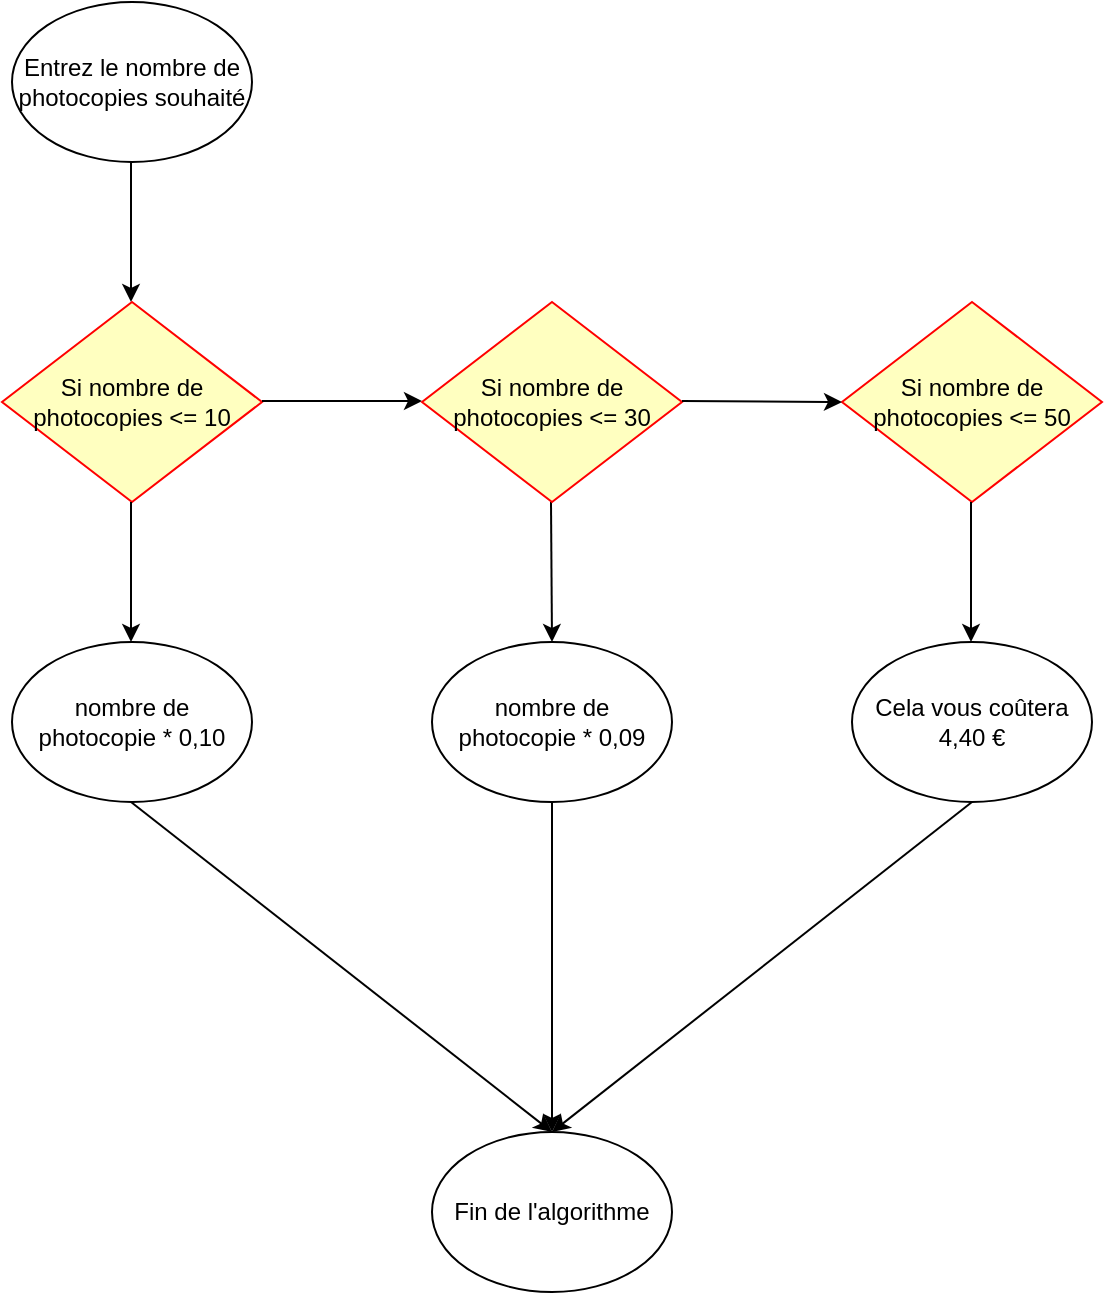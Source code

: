 <mxfile version="22.1.2" type="device">
  <diagram name="Page-1" id="e3TPnM5U20VRGgEgl0Jg">
    <mxGraphModel dx="1434" dy="844" grid="1" gridSize="10" guides="1" tooltips="1" connect="1" arrows="1" fold="1" page="1" pageScale="1" pageWidth="827" pageHeight="1169" math="0" shadow="0">
      <root>
        <mxCell id="0" />
        <mxCell id="1" parent="0" />
        <mxCell id="Omefbcx3pCzOOw2LBf7c-1" value="Entrez le nombre de photocopies souhaité" style="ellipse;whiteSpace=wrap;html=1;" vertex="1" parent="1">
          <mxGeometry x="340" y="20" width="120" height="80" as="geometry" />
        </mxCell>
        <mxCell id="Omefbcx3pCzOOw2LBf7c-2" value="" style="endArrow=classic;html=1;rounded=0;" edge="1" parent="1">
          <mxGeometry width="50" height="50" relative="1" as="geometry">
            <mxPoint x="399.5" y="100" as="sourcePoint" />
            <mxPoint x="399.5" y="170" as="targetPoint" />
          </mxGeometry>
        </mxCell>
        <mxCell id="Omefbcx3pCzOOw2LBf7c-3" value="Si nombre de photocopies &amp;lt;= 10" style="rhombus;whiteSpace=wrap;html=1;fontColor=#000000;fillColor=#ffffc0;strokeColor=#ff0000;" vertex="1" parent="1">
          <mxGeometry x="335" y="170" width="130" height="100" as="geometry" />
        </mxCell>
        <mxCell id="Omefbcx3pCzOOw2LBf7c-7" value="" style="endArrow=classic;html=1;rounded=0;" edge="1" parent="1">
          <mxGeometry width="50" height="50" relative="1" as="geometry">
            <mxPoint x="465" y="219.5" as="sourcePoint" />
            <mxPoint x="545" y="219.5" as="targetPoint" />
          </mxGeometry>
        </mxCell>
        <mxCell id="Omefbcx3pCzOOw2LBf7c-8" value="nombre de photocopie * 0,10" style="ellipse;whiteSpace=wrap;html=1;" vertex="1" parent="1">
          <mxGeometry x="340" y="340" width="120" height="80" as="geometry" />
        </mxCell>
        <mxCell id="Omefbcx3pCzOOw2LBf7c-9" value="" style="endArrow=classic;html=1;rounded=0;" edge="1" parent="1">
          <mxGeometry width="50" height="50" relative="1" as="geometry">
            <mxPoint x="399.5" y="270" as="sourcePoint" />
            <mxPoint x="399.5" y="340" as="targetPoint" />
          </mxGeometry>
        </mxCell>
        <mxCell id="Omefbcx3pCzOOw2LBf7c-12" value="nombre de photocopie * 0,09" style="ellipse;whiteSpace=wrap;html=1;" vertex="1" parent="1">
          <mxGeometry x="550" y="340" width="120" height="80" as="geometry" />
        </mxCell>
        <mxCell id="Omefbcx3pCzOOw2LBf7c-13" value="Si nombre de photocopies &amp;lt;= 50" style="rhombus;whiteSpace=wrap;html=1;fontColor=#000000;fillColor=#ffffc0;strokeColor=#ff0000;" vertex="1" parent="1">
          <mxGeometry x="755" y="170" width="130" height="100" as="geometry" />
        </mxCell>
        <mxCell id="Omefbcx3pCzOOw2LBf7c-14" value="" style="endArrow=classic;html=1;rounded=0;entryX=0.5;entryY=0;entryDx=0;entryDy=0;" edge="1" parent="1" target="Omefbcx3pCzOOw2LBf7c-12">
          <mxGeometry width="50" height="50" relative="1" as="geometry">
            <mxPoint x="609.5" y="270" as="sourcePoint" />
            <mxPoint x="609.5" y="330" as="targetPoint" />
          </mxGeometry>
        </mxCell>
        <mxCell id="Omefbcx3pCzOOw2LBf7c-15" value="Cela vous coûtera 4,40 €" style="ellipse;whiteSpace=wrap;html=1;" vertex="1" parent="1">
          <mxGeometry x="760" y="340" width="120" height="80" as="geometry" />
        </mxCell>
        <mxCell id="Omefbcx3pCzOOw2LBf7c-10" value="Si nombre de photocopies &amp;lt;= 30" style="rhombus;whiteSpace=wrap;html=1;fontColor=#000000;fillColor=#ffffc0;strokeColor=#ff0000;" vertex="1" parent="1">
          <mxGeometry x="545" y="170" width="130" height="100" as="geometry" />
        </mxCell>
        <mxCell id="Omefbcx3pCzOOw2LBf7c-18" value="" style="endArrow=classic;html=1;rounded=0;entryX=0.5;entryY=0;entryDx=0;entryDy=0;" edge="1" parent="1" target="Omefbcx3pCzOOw2LBf7c-22">
          <mxGeometry width="50" height="50" relative="1" as="geometry">
            <mxPoint x="399.5" y="420" as="sourcePoint" />
            <mxPoint x="399.5" y="490" as="targetPoint" />
          </mxGeometry>
        </mxCell>
        <mxCell id="Omefbcx3pCzOOw2LBf7c-20" value="" style="endArrow=classic;html=1;rounded=0;" edge="1" parent="1">
          <mxGeometry width="50" height="50" relative="1" as="geometry">
            <mxPoint x="819.5" y="270" as="sourcePoint" />
            <mxPoint x="819.5" y="340" as="targetPoint" />
          </mxGeometry>
        </mxCell>
        <mxCell id="Omefbcx3pCzOOw2LBf7c-21" value="" style="endArrow=classic;html=1;rounded=0;" edge="1" parent="1">
          <mxGeometry width="50" height="50" relative="1" as="geometry">
            <mxPoint x="675" y="219.5" as="sourcePoint" />
            <mxPoint x="755" y="220" as="targetPoint" />
          </mxGeometry>
        </mxCell>
        <mxCell id="Omefbcx3pCzOOw2LBf7c-22" value="Fin de l&#39;algorithme" style="ellipse;whiteSpace=wrap;html=1;" vertex="1" parent="1">
          <mxGeometry x="550" y="585" width="120" height="80" as="geometry" />
        </mxCell>
        <mxCell id="Omefbcx3pCzOOw2LBf7c-23" value="" style="endArrow=classic;html=1;rounded=0;entryX=0.5;entryY=0;entryDx=0;entryDy=0;" edge="1" parent="1" target="Omefbcx3pCzOOw2LBf7c-22">
          <mxGeometry width="50" height="50" relative="1" as="geometry">
            <mxPoint x="820" y="420" as="sourcePoint" />
            <mxPoint x="1030.5" y="585" as="targetPoint" />
          </mxGeometry>
        </mxCell>
        <mxCell id="Omefbcx3pCzOOw2LBf7c-24" value="" style="endArrow=classic;html=1;rounded=0;entryX=0.5;entryY=0;entryDx=0;entryDy=0;" edge="1" parent="1" target="Omefbcx3pCzOOw2LBf7c-22">
          <mxGeometry width="50" height="50" relative="1" as="geometry">
            <mxPoint x="610" y="420" as="sourcePoint" />
            <mxPoint x="820.5" y="585" as="targetPoint" />
          </mxGeometry>
        </mxCell>
      </root>
    </mxGraphModel>
  </diagram>
</mxfile>
